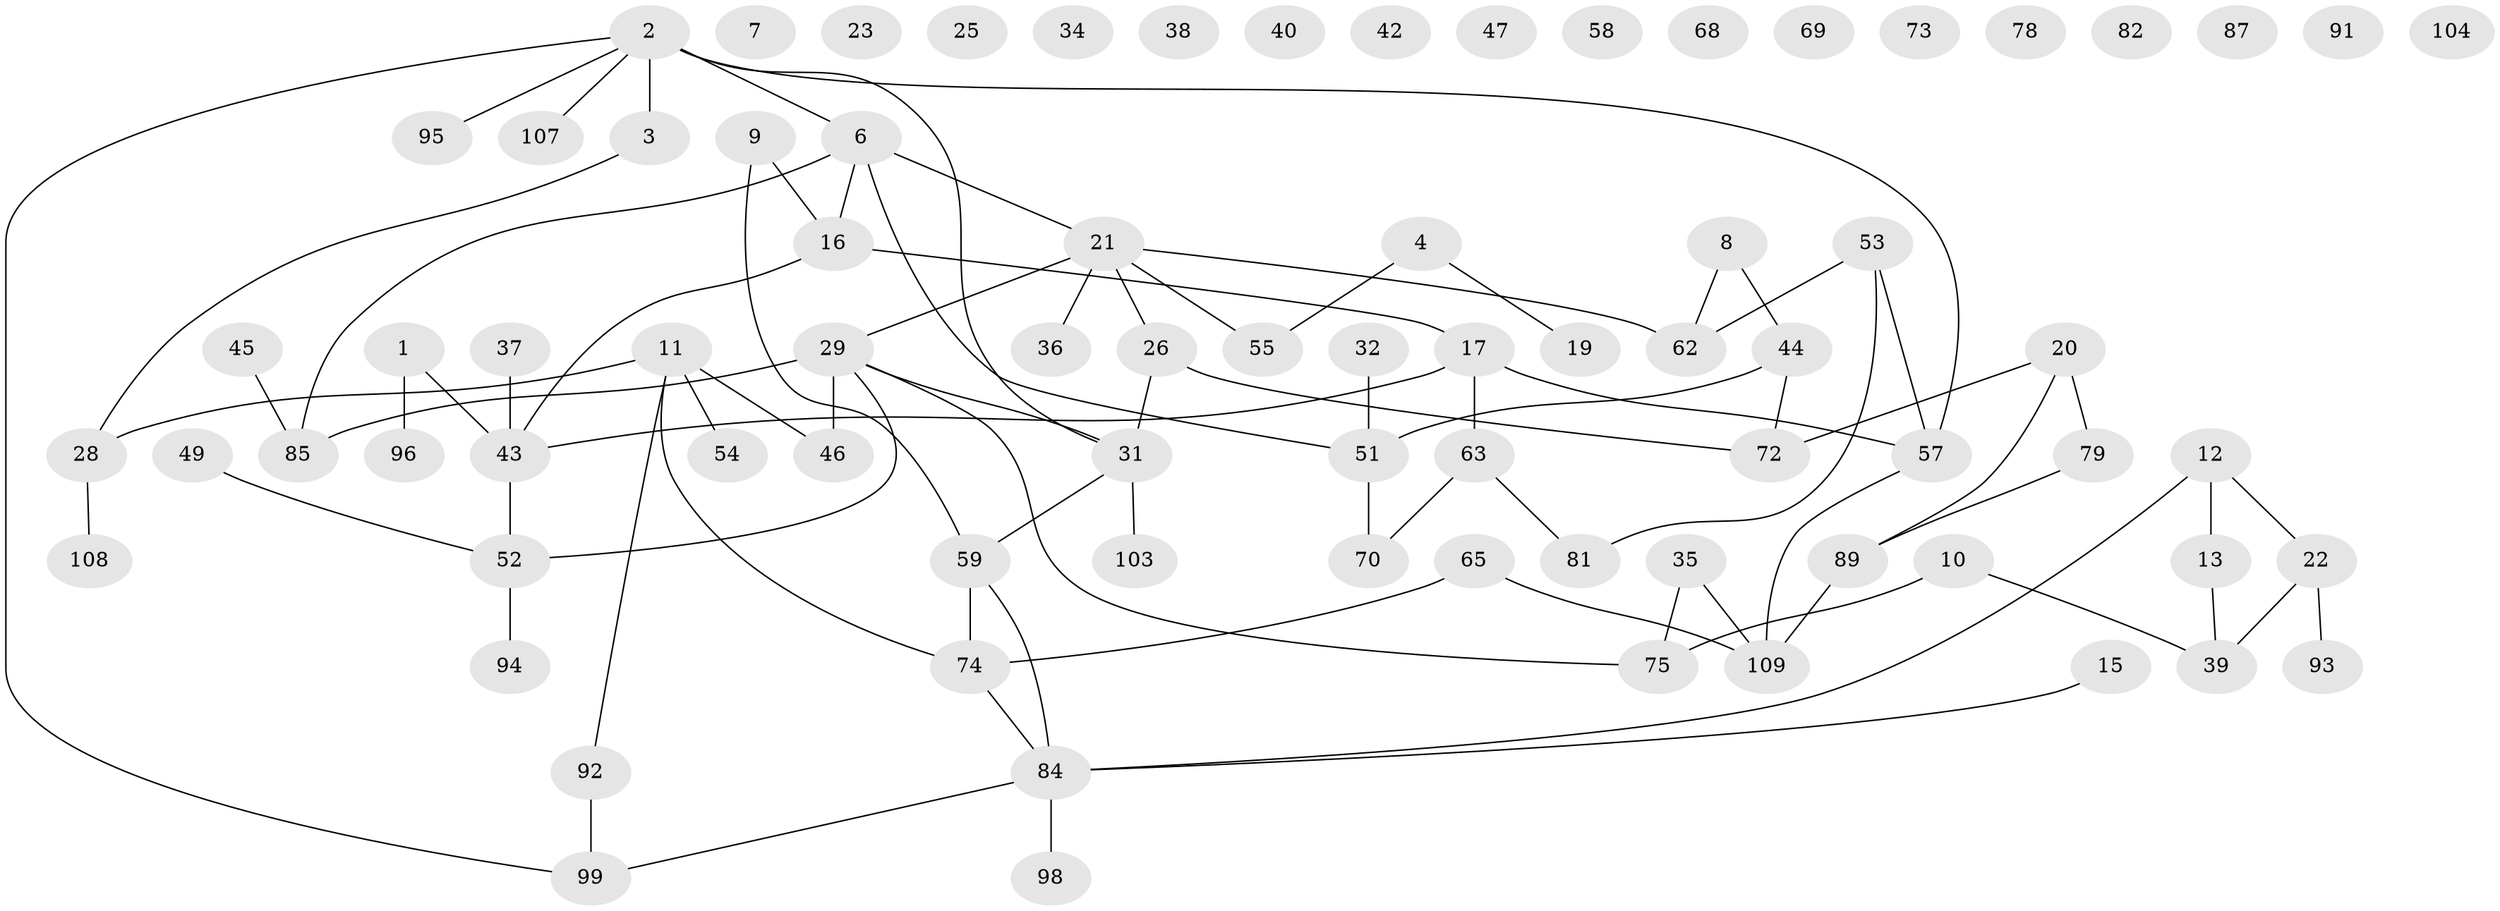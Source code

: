 // Generated by graph-tools (version 1.1) at 2025/23/03/03/25 07:23:27]
// undirected, 79 vertices, 84 edges
graph export_dot {
graph [start="1"]
  node [color=gray90,style=filled];
  1 [super="+66"];
  2 [super="+56"];
  3 [super="+80"];
  4 [super="+5"];
  6 [super="+113"];
  7;
  8 [super="+67"];
  9 [super="+24"];
  10 [super="+14"];
  11 [super="+33"];
  12 [super="+48"];
  13;
  15;
  16 [super="+27"];
  17 [super="+18"];
  19;
  20 [super="+83"];
  21 [super="+90"];
  22 [super="+41"];
  23;
  25;
  26 [super="+30"];
  28;
  29 [super="+100"];
  31 [super="+71"];
  32;
  34;
  35;
  36;
  37;
  38 [super="+64"];
  39 [super="+110"];
  40;
  42;
  43 [super="+77"];
  44 [super="+101"];
  45;
  46 [super="+50"];
  47;
  49;
  51;
  52 [super="+86"];
  53 [super="+60"];
  54;
  55;
  57;
  58;
  59 [super="+61"];
  62 [super="+102"];
  63;
  65;
  68;
  69;
  70 [super="+111"];
  72 [super="+88"];
  73;
  74 [super="+76"];
  75;
  78;
  79;
  81 [super="+105"];
  82;
  84 [super="+97"];
  85 [super="+106"];
  87;
  89 [super="+112"];
  91;
  92;
  93;
  94;
  95;
  96;
  98;
  99;
  103;
  104;
  107;
  108;
  109;
  1 -- 43;
  1 -- 96;
  2 -- 95;
  2 -- 107;
  2 -- 6;
  2 -- 3;
  2 -- 99;
  2 -- 57;
  2 -- 31;
  3 -- 28;
  4 -- 19;
  4 -- 55;
  6 -- 16;
  6 -- 51;
  6 -- 21;
  6 -- 85;
  8 -- 44;
  8 -- 62;
  9 -- 16;
  9 -- 59;
  10 -- 39;
  10 -- 75;
  11 -- 54;
  11 -- 28;
  11 -- 92;
  11 -- 74;
  11 -- 46;
  12 -- 22;
  12 -- 13;
  12 -- 84;
  13 -- 39;
  15 -- 84;
  16 -- 43;
  16 -- 17;
  17 -- 43;
  17 -- 63;
  17 -- 57;
  20 -- 72;
  20 -- 89;
  20 -- 79;
  21 -- 26;
  21 -- 36;
  21 -- 55;
  21 -- 62;
  21 -- 29;
  22 -- 39;
  22 -- 93;
  26 -- 31;
  26 -- 72;
  28 -- 108;
  29 -- 75;
  29 -- 85;
  29 -- 31;
  29 -- 52;
  29 -- 46;
  31 -- 103;
  31 -- 59;
  32 -- 51;
  35 -- 75;
  35 -- 109;
  37 -- 43;
  43 -- 52;
  44 -- 51;
  44 -- 72;
  45 -- 85;
  49 -- 52;
  51 -- 70 [weight=2];
  52 -- 94;
  53 -- 62;
  53 -- 81;
  53 -- 57;
  57 -- 109;
  59 -- 74 [weight=2];
  59 -- 84;
  63 -- 70;
  63 -- 81;
  65 -- 74;
  65 -- 109;
  74 -- 84;
  79 -- 89;
  84 -- 99;
  84 -- 98;
  89 -- 109;
  92 -- 99;
}
